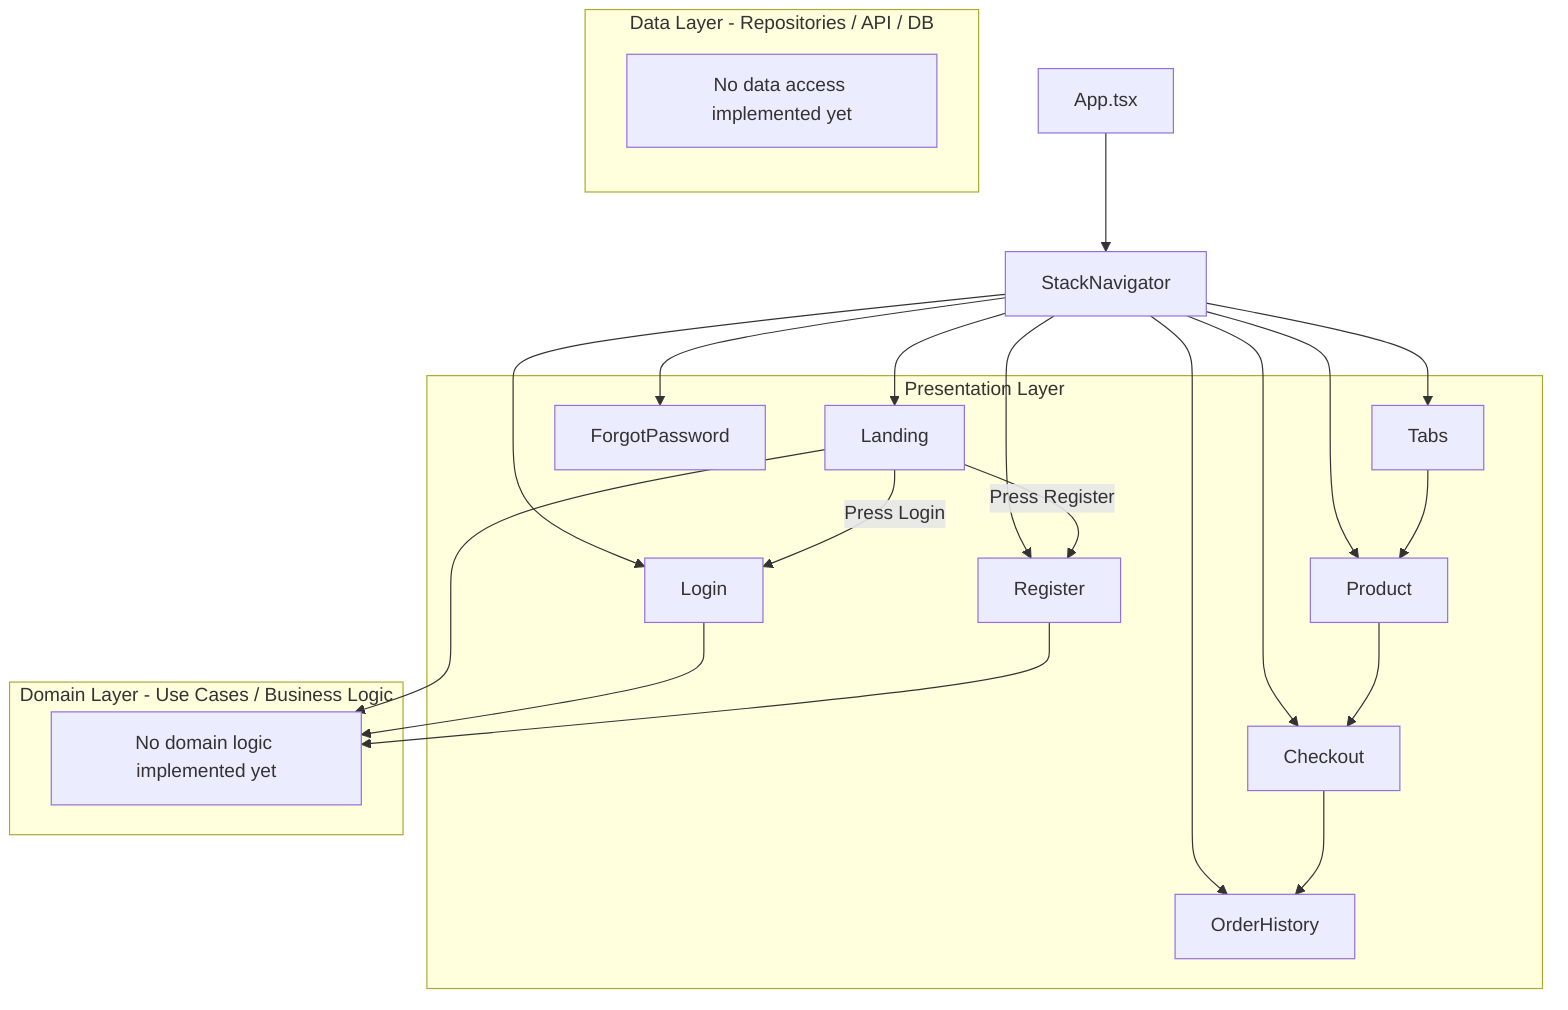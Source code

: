 %% File: docs/diagrams/StackNavigator.mmd
%% Full StackNavigator Flow + Clean Architecture for ShopLab

flowchart TD
    %% App entry
    App[App.tsx] --> Stack[StackNavigator]

    %% Screens
    Stack --> Landing
    Stack --> Login
    Stack --> Register
    Stack --> ForgotPassword
    Stack --> Product
    Stack --> Checkout
    Stack --> OrderHistory
    Stack --> Tabs

    %% Navigation actions from Landing
    Landing -->|Press Login| Login
    Landing -->|Press Register| Register

    %% Navigation from Tabs (example placeholder)
    Tabs --> Product
    Product --> Checkout
    Checkout --> OrderHistory

    %% Clean Architecture Layers
    subgraph PresentationLayer[Presentation Layer]
        Landing
        Login
        Register
        ForgotPassword
        Product
        Checkout
        OrderHistory
        Tabs
    end

    subgraph DomainLayer[Domain Layer - Use Cases / Business Logic]
        direction TB
        DomainPlaceholder[No domain logic implemented yet]
    end

    subgraph DataLayer[Data Layer - Repositories / API / DB]
        direction TB
        DataPlaceholder[No data access implemented yet]
    end

    %% Connect Presentation to Domain & Data layers
    Landing --> DomainPlaceholder
    Login --> DomainPlaceholder
    Register --> DomainPlaceholder